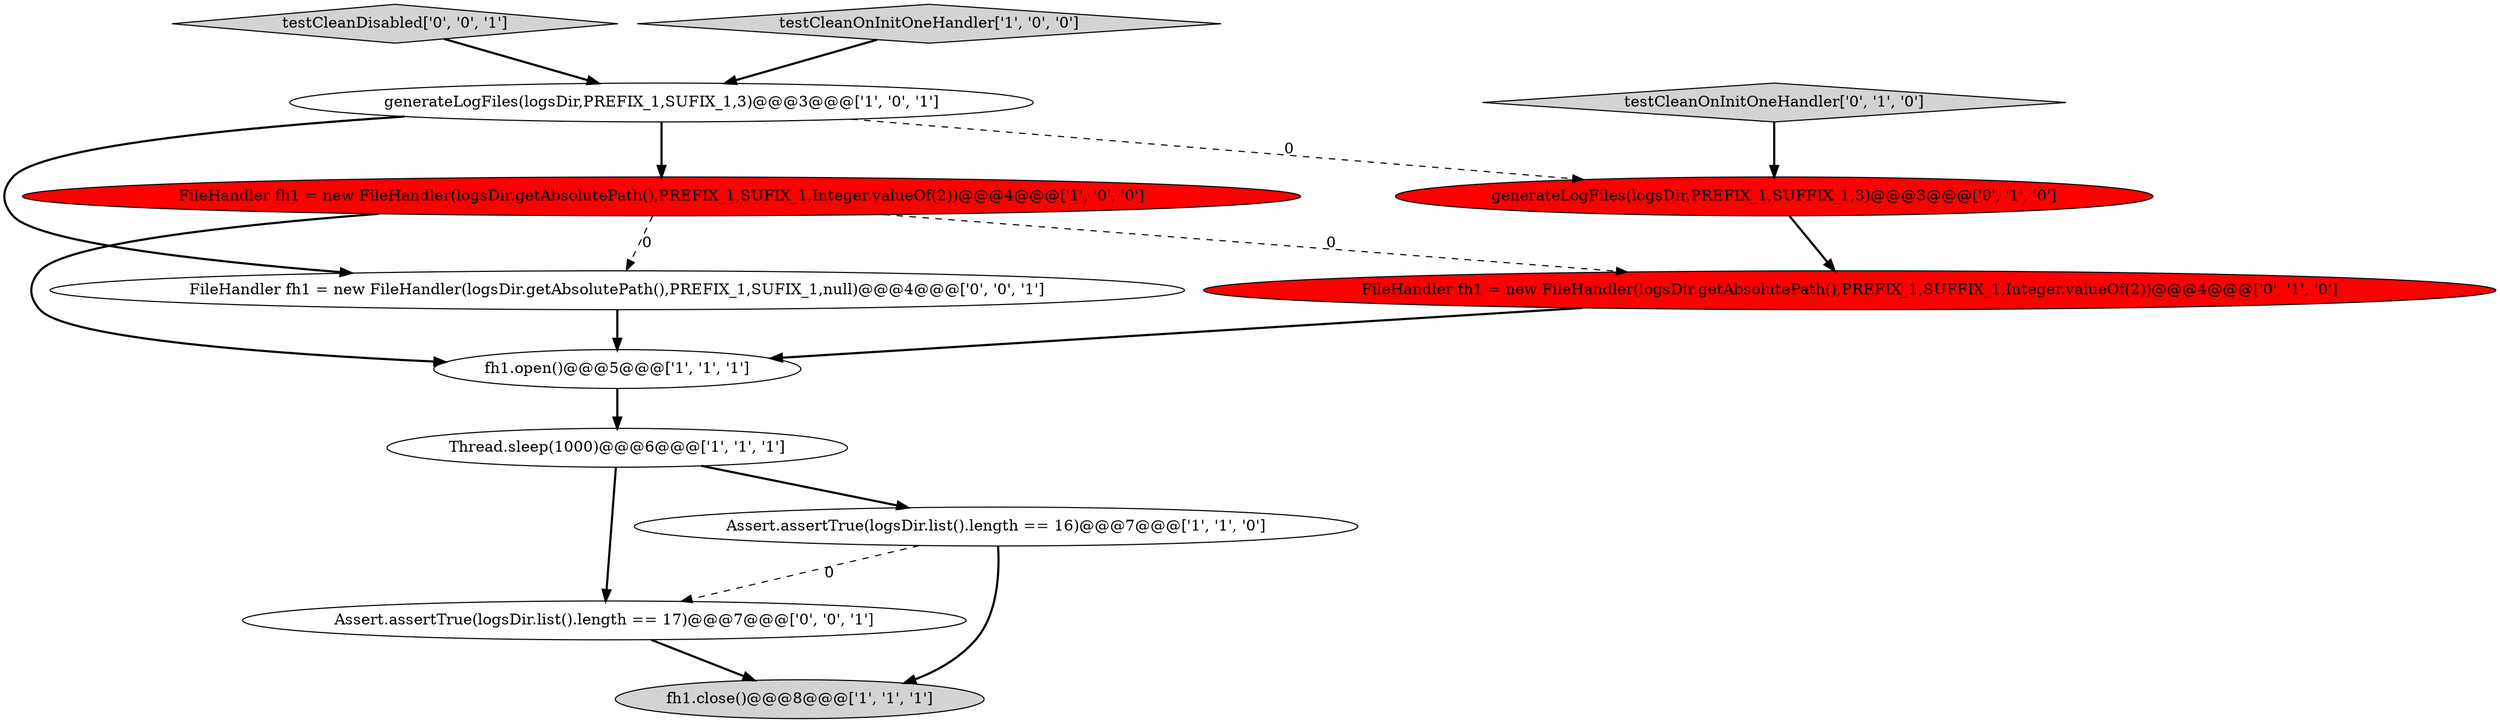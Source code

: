 digraph {
9 [style = filled, label = "FileHandler fh1 = new FileHandler(logsDir.getAbsolutePath(),PREFIX_1,SUFFIX_1,Integer.valueOf(2))@@@4@@@['0', '1', '0']", fillcolor = red, shape = ellipse image = "AAA1AAABBB2BBB"];
4 [style = filled, label = "fh1.close()@@@8@@@['1', '1', '1']", fillcolor = lightgray, shape = ellipse image = "AAA0AAABBB1BBB"];
1 [style = filled, label = "FileHandler fh1 = new FileHandler(logsDir.getAbsolutePath(),PREFIX_1,SUFIX_1,Integer.valueOf(2))@@@4@@@['1', '0', '0']", fillcolor = red, shape = ellipse image = "AAA1AAABBB1BBB"];
11 [style = filled, label = "FileHandler fh1 = new FileHandler(logsDir.getAbsolutePath(),PREFIX_1,SUFIX_1,null)@@@4@@@['0', '0', '1']", fillcolor = white, shape = ellipse image = "AAA0AAABBB3BBB"];
12 [style = filled, label = "Assert.assertTrue(logsDir.list().length == 17)@@@7@@@['0', '0', '1']", fillcolor = white, shape = ellipse image = "AAA0AAABBB3BBB"];
8 [style = filled, label = "testCleanOnInitOneHandler['0', '1', '0']", fillcolor = lightgray, shape = diamond image = "AAA0AAABBB2BBB"];
7 [style = filled, label = "generateLogFiles(logsDir,PREFIX_1,SUFFIX_1,3)@@@3@@@['0', '1', '0']", fillcolor = red, shape = ellipse image = "AAA1AAABBB2BBB"];
0 [style = filled, label = "fh1.open()@@@5@@@['1', '1', '1']", fillcolor = white, shape = ellipse image = "AAA0AAABBB1BBB"];
10 [style = filled, label = "testCleanDisabled['0', '0', '1']", fillcolor = lightgray, shape = diamond image = "AAA0AAABBB3BBB"];
2 [style = filled, label = "Thread.sleep(1000)@@@6@@@['1', '1', '1']", fillcolor = white, shape = ellipse image = "AAA0AAABBB1BBB"];
5 [style = filled, label = "testCleanOnInitOneHandler['1', '0', '0']", fillcolor = lightgray, shape = diamond image = "AAA0AAABBB1BBB"];
3 [style = filled, label = "generateLogFiles(logsDir,PREFIX_1,SUFIX_1,3)@@@3@@@['1', '0', '1']", fillcolor = white, shape = ellipse image = "AAA0AAABBB1BBB"];
6 [style = filled, label = "Assert.assertTrue(logsDir.list().length == 16)@@@7@@@['1', '1', '0']", fillcolor = white, shape = ellipse image = "AAA0AAABBB1BBB"];
3->11 [style = bold, label=""];
5->3 [style = bold, label=""];
7->9 [style = bold, label=""];
6->4 [style = bold, label=""];
10->3 [style = bold, label=""];
1->9 [style = dashed, label="0"];
11->0 [style = bold, label=""];
1->0 [style = bold, label=""];
9->0 [style = bold, label=""];
3->1 [style = bold, label=""];
12->4 [style = bold, label=""];
3->7 [style = dashed, label="0"];
1->11 [style = dashed, label="0"];
2->6 [style = bold, label=""];
2->12 [style = bold, label=""];
8->7 [style = bold, label=""];
0->2 [style = bold, label=""];
6->12 [style = dashed, label="0"];
}
